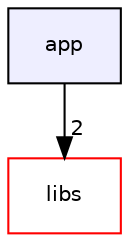 digraph "app" {
  bgcolor=transparent;
  compound=true
  node [ fontsize="10", fontname="Helvetica"];
  edge [ labelfontsize="10", labelfontname="Helvetica"];
  dir_d422163b96683743ed3963d4aac17747 [shape=box, label="app", style="filled", fillcolor="#eeeeff", pencolor="black", URL="dir_d422163b96683743ed3963d4aac17747.html"];
  dir_6719ab1f1f7655efc2fa43f7eb574fd1 [shape=box label="libs" color="red" URL="dir_6719ab1f1f7655efc2fa43f7eb574fd1.html"];
  dir_d422163b96683743ed3963d4aac17747->dir_6719ab1f1f7655efc2fa43f7eb574fd1 [headlabel="2", labeldistance=1.5 headhref="dir_000000_000027.html"];
}
